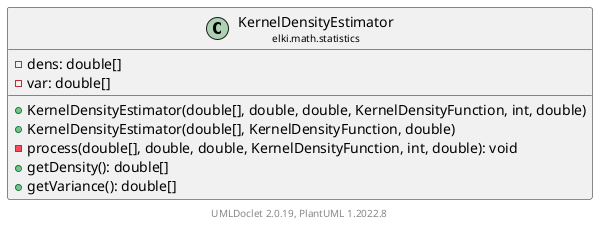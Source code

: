 @startuml
    remove .*\.(Instance|Par|Parameterizer|Factory)$
    set namespaceSeparator none
    hide empty fields
    hide empty methods

    class "<size:14>KernelDensityEstimator\n<size:10>elki.math.statistics" as elki.math.statistics.KernelDensityEstimator [[KernelDensityEstimator.html]] {
        -dens: double[]
        -var: double[]
        +KernelDensityEstimator(double[], double, double, KernelDensityFunction, int, double)
        +KernelDensityEstimator(double[], KernelDensityFunction, double)
        -process(double[], double, double, KernelDensityFunction, int, double): void
        +getDensity(): double[]
        +getVariance(): double[]
    }

    center footer UMLDoclet 2.0.19, PlantUML 1.2022.8
@enduml
